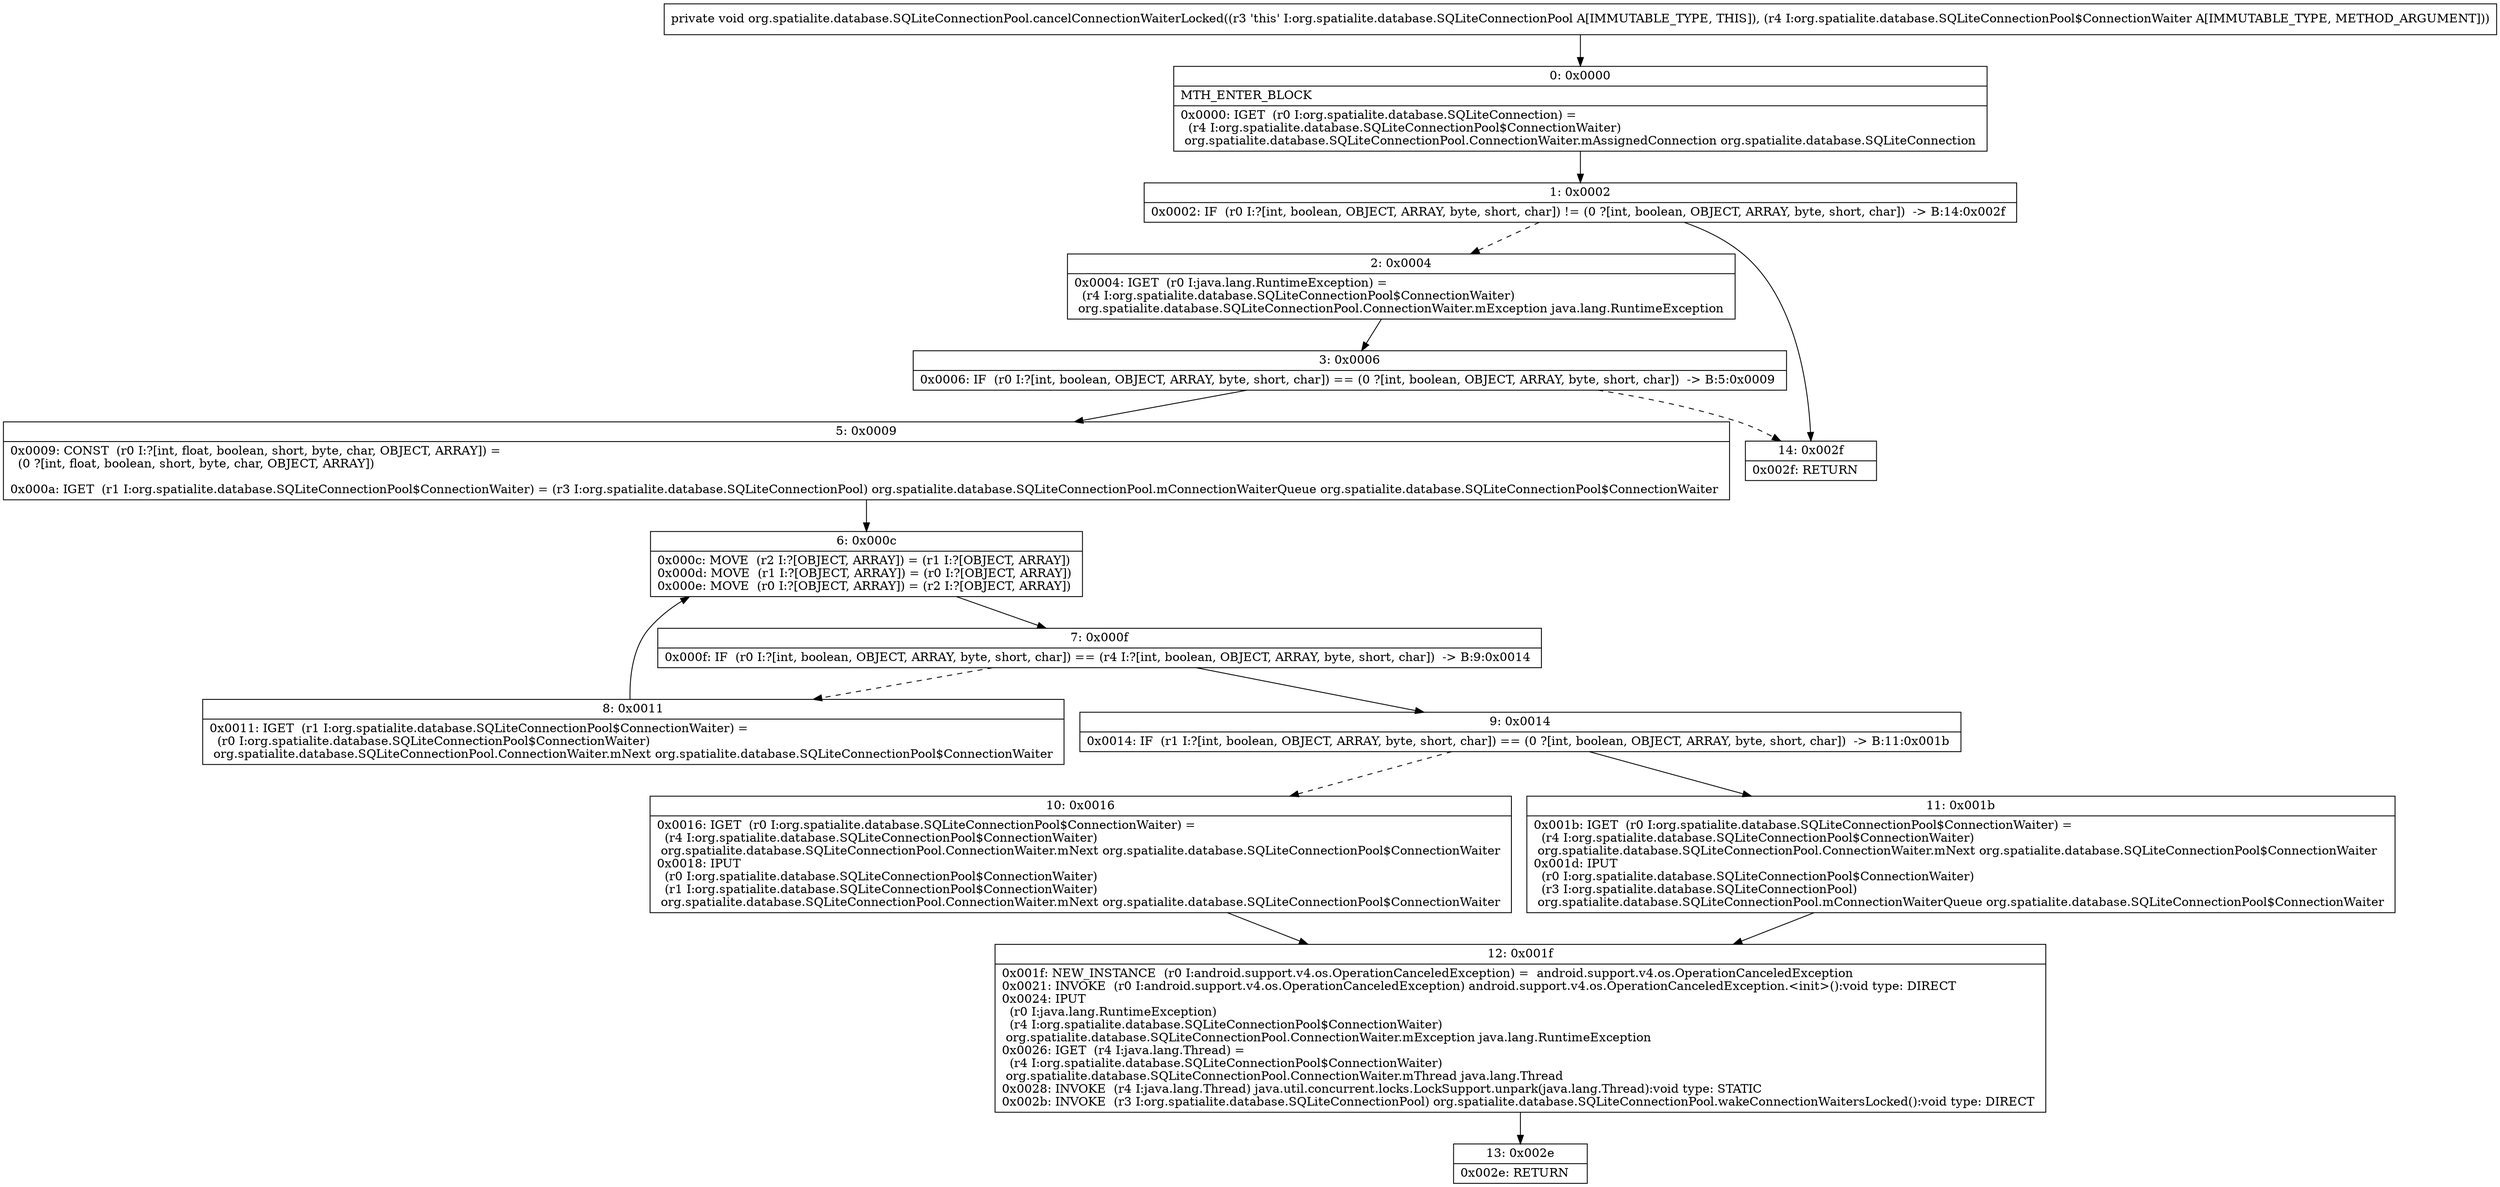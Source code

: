 digraph "CFG fororg.spatialite.database.SQLiteConnectionPool.cancelConnectionWaiterLocked(Lorg\/spatialite\/database\/SQLiteConnectionPool$ConnectionWaiter;)V" {
Node_0 [shape=record,label="{0\:\ 0x0000|MTH_ENTER_BLOCK\l|0x0000: IGET  (r0 I:org.spatialite.database.SQLiteConnection) = \l  (r4 I:org.spatialite.database.SQLiteConnectionPool$ConnectionWaiter)\l org.spatialite.database.SQLiteConnectionPool.ConnectionWaiter.mAssignedConnection org.spatialite.database.SQLiteConnection \l}"];
Node_1 [shape=record,label="{1\:\ 0x0002|0x0002: IF  (r0 I:?[int, boolean, OBJECT, ARRAY, byte, short, char]) != (0 ?[int, boolean, OBJECT, ARRAY, byte, short, char])  \-\> B:14:0x002f \l}"];
Node_2 [shape=record,label="{2\:\ 0x0004|0x0004: IGET  (r0 I:java.lang.RuntimeException) = \l  (r4 I:org.spatialite.database.SQLiteConnectionPool$ConnectionWaiter)\l org.spatialite.database.SQLiteConnectionPool.ConnectionWaiter.mException java.lang.RuntimeException \l}"];
Node_3 [shape=record,label="{3\:\ 0x0006|0x0006: IF  (r0 I:?[int, boolean, OBJECT, ARRAY, byte, short, char]) == (0 ?[int, boolean, OBJECT, ARRAY, byte, short, char])  \-\> B:5:0x0009 \l}"];
Node_5 [shape=record,label="{5\:\ 0x0009|0x0009: CONST  (r0 I:?[int, float, boolean, short, byte, char, OBJECT, ARRAY]) = \l  (0 ?[int, float, boolean, short, byte, char, OBJECT, ARRAY])\l \l0x000a: IGET  (r1 I:org.spatialite.database.SQLiteConnectionPool$ConnectionWaiter) = (r3 I:org.spatialite.database.SQLiteConnectionPool) org.spatialite.database.SQLiteConnectionPool.mConnectionWaiterQueue org.spatialite.database.SQLiteConnectionPool$ConnectionWaiter \l}"];
Node_6 [shape=record,label="{6\:\ 0x000c|0x000c: MOVE  (r2 I:?[OBJECT, ARRAY]) = (r1 I:?[OBJECT, ARRAY]) \l0x000d: MOVE  (r1 I:?[OBJECT, ARRAY]) = (r0 I:?[OBJECT, ARRAY]) \l0x000e: MOVE  (r0 I:?[OBJECT, ARRAY]) = (r2 I:?[OBJECT, ARRAY]) \l}"];
Node_7 [shape=record,label="{7\:\ 0x000f|0x000f: IF  (r0 I:?[int, boolean, OBJECT, ARRAY, byte, short, char]) == (r4 I:?[int, boolean, OBJECT, ARRAY, byte, short, char])  \-\> B:9:0x0014 \l}"];
Node_8 [shape=record,label="{8\:\ 0x0011|0x0011: IGET  (r1 I:org.spatialite.database.SQLiteConnectionPool$ConnectionWaiter) = \l  (r0 I:org.spatialite.database.SQLiteConnectionPool$ConnectionWaiter)\l org.spatialite.database.SQLiteConnectionPool.ConnectionWaiter.mNext org.spatialite.database.SQLiteConnectionPool$ConnectionWaiter \l}"];
Node_9 [shape=record,label="{9\:\ 0x0014|0x0014: IF  (r1 I:?[int, boolean, OBJECT, ARRAY, byte, short, char]) == (0 ?[int, boolean, OBJECT, ARRAY, byte, short, char])  \-\> B:11:0x001b \l}"];
Node_10 [shape=record,label="{10\:\ 0x0016|0x0016: IGET  (r0 I:org.spatialite.database.SQLiteConnectionPool$ConnectionWaiter) = \l  (r4 I:org.spatialite.database.SQLiteConnectionPool$ConnectionWaiter)\l org.spatialite.database.SQLiteConnectionPool.ConnectionWaiter.mNext org.spatialite.database.SQLiteConnectionPool$ConnectionWaiter \l0x0018: IPUT  \l  (r0 I:org.spatialite.database.SQLiteConnectionPool$ConnectionWaiter)\l  (r1 I:org.spatialite.database.SQLiteConnectionPool$ConnectionWaiter)\l org.spatialite.database.SQLiteConnectionPool.ConnectionWaiter.mNext org.spatialite.database.SQLiteConnectionPool$ConnectionWaiter \l}"];
Node_11 [shape=record,label="{11\:\ 0x001b|0x001b: IGET  (r0 I:org.spatialite.database.SQLiteConnectionPool$ConnectionWaiter) = \l  (r4 I:org.spatialite.database.SQLiteConnectionPool$ConnectionWaiter)\l org.spatialite.database.SQLiteConnectionPool.ConnectionWaiter.mNext org.spatialite.database.SQLiteConnectionPool$ConnectionWaiter \l0x001d: IPUT  \l  (r0 I:org.spatialite.database.SQLiteConnectionPool$ConnectionWaiter)\l  (r3 I:org.spatialite.database.SQLiteConnectionPool)\l org.spatialite.database.SQLiteConnectionPool.mConnectionWaiterQueue org.spatialite.database.SQLiteConnectionPool$ConnectionWaiter \l}"];
Node_12 [shape=record,label="{12\:\ 0x001f|0x001f: NEW_INSTANCE  (r0 I:android.support.v4.os.OperationCanceledException) =  android.support.v4.os.OperationCanceledException \l0x0021: INVOKE  (r0 I:android.support.v4.os.OperationCanceledException) android.support.v4.os.OperationCanceledException.\<init\>():void type: DIRECT \l0x0024: IPUT  \l  (r0 I:java.lang.RuntimeException)\l  (r4 I:org.spatialite.database.SQLiteConnectionPool$ConnectionWaiter)\l org.spatialite.database.SQLiteConnectionPool.ConnectionWaiter.mException java.lang.RuntimeException \l0x0026: IGET  (r4 I:java.lang.Thread) = \l  (r4 I:org.spatialite.database.SQLiteConnectionPool$ConnectionWaiter)\l org.spatialite.database.SQLiteConnectionPool.ConnectionWaiter.mThread java.lang.Thread \l0x0028: INVOKE  (r4 I:java.lang.Thread) java.util.concurrent.locks.LockSupport.unpark(java.lang.Thread):void type: STATIC \l0x002b: INVOKE  (r3 I:org.spatialite.database.SQLiteConnectionPool) org.spatialite.database.SQLiteConnectionPool.wakeConnectionWaitersLocked():void type: DIRECT \l}"];
Node_13 [shape=record,label="{13\:\ 0x002e|0x002e: RETURN   \l}"];
Node_14 [shape=record,label="{14\:\ 0x002f|0x002f: RETURN   \l}"];
MethodNode[shape=record,label="{private void org.spatialite.database.SQLiteConnectionPool.cancelConnectionWaiterLocked((r3 'this' I:org.spatialite.database.SQLiteConnectionPool A[IMMUTABLE_TYPE, THIS]), (r4 I:org.spatialite.database.SQLiteConnectionPool$ConnectionWaiter A[IMMUTABLE_TYPE, METHOD_ARGUMENT])) }"];
MethodNode -> Node_0;
Node_0 -> Node_1;
Node_1 -> Node_2[style=dashed];
Node_1 -> Node_14;
Node_2 -> Node_3;
Node_3 -> Node_5;
Node_3 -> Node_14[style=dashed];
Node_5 -> Node_6;
Node_6 -> Node_7;
Node_7 -> Node_8[style=dashed];
Node_7 -> Node_9;
Node_8 -> Node_6;
Node_9 -> Node_10[style=dashed];
Node_9 -> Node_11;
Node_10 -> Node_12;
Node_11 -> Node_12;
Node_12 -> Node_13;
}

